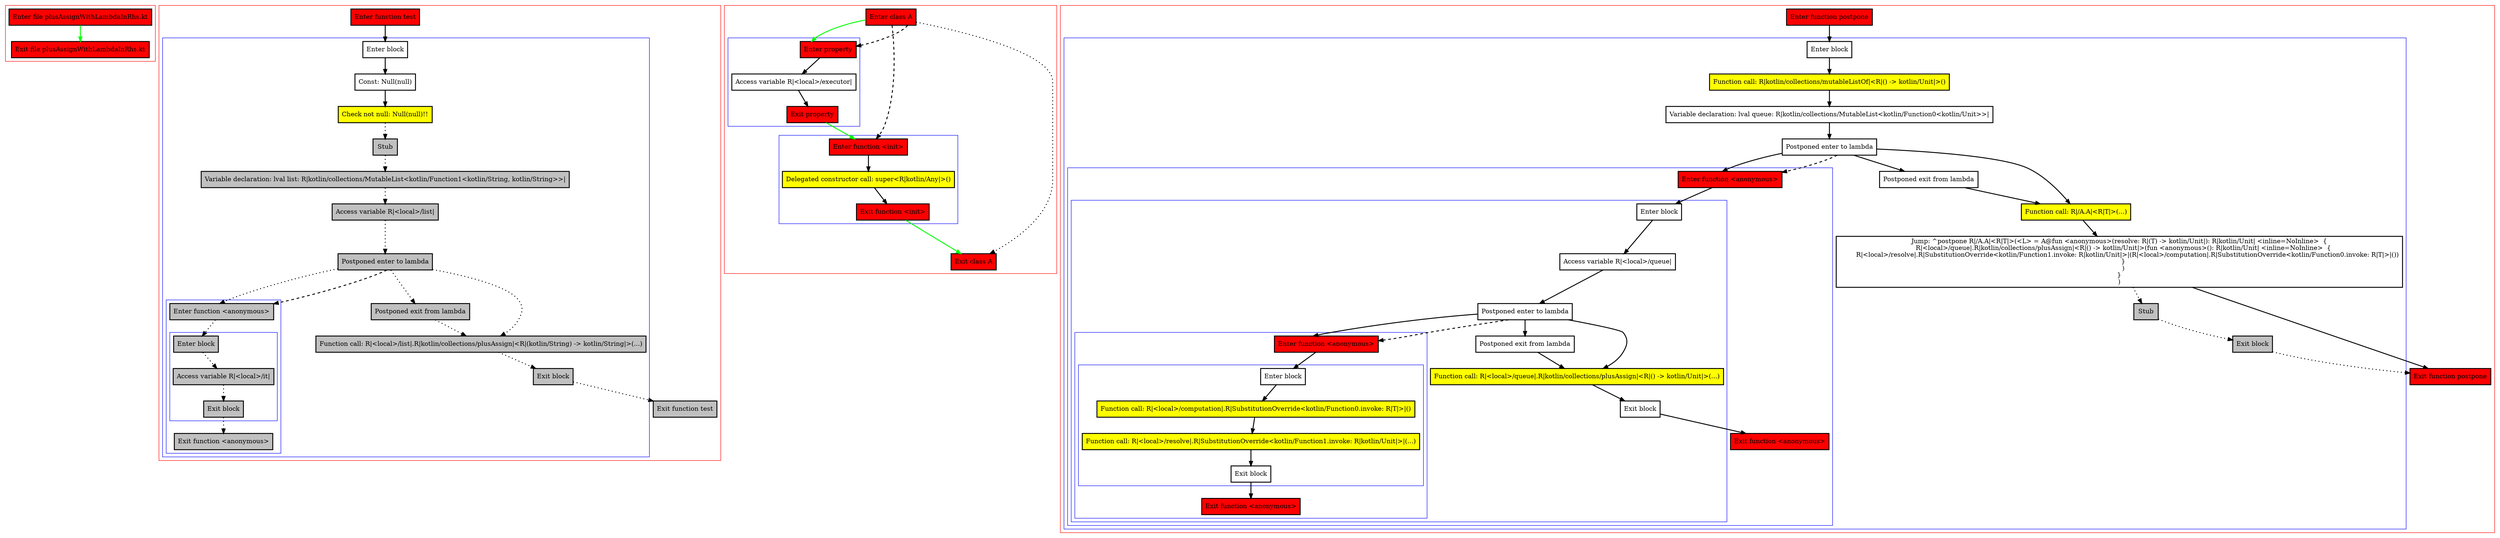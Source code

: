 digraph plusAssignWithLambdaInRhs_kt {
    graph [nodesep=3]
    node [shape=box penwidth=2]
    edge [penwidth=2]

    subgraph cluster_0 {
        color=red
        0 [label="Enter file plusAssignWithLambdaInRhs.kt" style="filled" fillcolor=red];
        1 [label="Exit file plusAssignWithLambdaInRhs.kt" style="filled" fillcolor=red];
    }
    0 -> {1} [color=green];

    subgraph cluster_1 {
        color=red
        2 [label="Enter function test" style="filled" fillcolor=red];
        subgraph cluster_2 {
            color=blue
            3 [label="Enter block"];
            4 [label="Const: Null(null)"];
            5 [label="Check not null: Null(null)!!" style="filled" fillcolor=yellow];
            6 [label="Stub" style="filled" fillcolor=gray];
            7 [label="Variable declaration: lval list: R|kotlin/collections/MutableList<kotlin/Function1<kotlin/String, kotlin/String>>|" style="filled" fillcolor=gray];
            8 [label="Access variable R|<local>/list|" style="filled" fillcolor=gray];
            9 [label="Postponed enter to lambda" style="filled" fillcolor=gray];
            subgraph cluster_3 {
                color=blue
                10 [label="Enter function <anonymous>" style="filled" fillcolor=gray];
                subgraph cluster_4 {
                    color=blue
                    11 [label="Enter block" style="filled" fillcolor=gray];
                    12 [label="Access variable R|<local>/it|" style="filled" fillcolor=gray];
                    13 [label="Exit block" style="filled" fillcolor=gray];
                }
                14 [label="Exit function <anonymous>" style="filled" fillcolor=gray];
            }
            15 [label="Postponed exit from lambda" style="filled" fillcolor=gray];
            16 [label="Function call: R|<local>/list|.R|kotlin/collections/plusAssign|<R|(kotlin/String) -> kotlin/String|>(...)" style="filled" fillcolor=gray];
            17 [label="Exit block" style="filled" fillcolor=gray];
        }
        18 [label="Exit function test" style="filled" fillcolor=gray];
    }
    2 -> {3};
    3 -> {4};
    4 -> {5};
    5 -> {6} [style=dotted];
    6 -> {7} [style=dotted];
    7 -> {8} [style=dotted];
    8 -> {9} [style=dotted];
    9 -> {10 15 16} [style=dotted];
    9 -> {10} [style=dashed];
    10 -> {11} [style=dotted];
    11 -> {12} [style=dotted];
    12 -> {13} [style=dotted];
    13 -> {14} [style=dotted];
    15 -> {16} [style=dotted];
    16 -> {17} [style=dotted];
    17 -> {18} [style=dotted];

    subgraph cluster_5 {
        color=red
        19 [label="Enter class A" style="filled" fillcolor=red];
        subgraph cluster_6 {
            color=blue
            20 [label="Enter property" style="filled" fillcolor=red];
            21 [label="Access variable R|<local>/executor|"];
            22 [label="Exit property" style="filled" fillcolor=red];
        }
        subgraph cluster_7 {
            color=blue
            23 [label="Enter function <init>" style="filled" fillcolor=red];
            24 [label="Delegated constructor call: super<R|kotlin/Any|>()" style="filled" fillcolor=yellow];
            25 [label="Exit function <init>" style="filled" fillcolor=red];
        }
        26 [label="Exit class A" style="filled" fillcolor=red];
    }
    19 -> {20} [color=green];
    19 -> {26} [style=dotted];
    19 -> {20 23} [style=dashed];
    20 -> {21};
    21 -> {22};
    22 -> {23} [color=green];
    23 -> {24};
    24 -> {25};
    25 -> {26} [color=green];

    subgraph cluster_8 {
        color=red
        27 [label="Enter function postpone" style="filled" fillcolor=red];
        subgraph cluster_9 {
            color=blue
            28 [label="Enter block"];
            29 [label="Function call: R|kotlin/collections/mutableListOf|<R|() -> kotlin/Unit|>()" style="filled" fillcolor=yellow];
            30 [label="Variable declaration: lval queue: R|kotlin/collections/MutableList<kotlin/Function0<kotlin/Unit>>|"];
            31 [label="Postponed enter to lambda"];
            subgraph cluster_10 {
                color=blue
                32 [label="Enter function <anonymous>" style="filled" fillcolor=red];
                subgraph cluster_11 {
                    color=blue
                    33 [label="Enter block"];
                    34 [label="Access variable R|<local>/queue|"];
                    35 [label="Postponed enter to lambda"];
                    subgraph cluster_12 {
                        color=blue
                        36 [label="Enter function <anonymous>" style="filled" fillcolor=red];
                        subgraph cluster_13 {
                            color=blue
                            37 [label="Enter block"];
                            38 [label="Function call: R|<local>/computation|.R|SubstitutionOverride<kotlin/Function0.invoke: R|T|>|()" style="filled" fillcolor=yellow];
                            39 [label="Function call: R|<local>/resolve|.R|SubstitutionOverride<kotlin/Function1.invoke: R|kotlin/Unit|>|(...)" style="filled" fillcolor=yellow];
                            40 [label="Exit block"];
                        }
                        41 [label="Exit function <anonymous>" style="filled" fillcolor=red];
                    }
                    42 [label="Postponed exit from lambda"];
                    43 [label="Function call: R|<local>/queue|.R|kotlin/collections/plusAssign|<R|() -> kotlin/Unit|>(...)" style="filled" fillcolor=yellow];
                    44 [label="Exit block"];
                }
                45 [label="Exit function <anonymous>" style="filled" fillcolor=red];
            }
            46 [label="Postponed exit from lambda"];
            47 [label="Function call: R|/A.A|<R|T|>(...)" style="filled" fillcolor=yellow];
            48 [label="Jump: ^postpone R|/A.A|<R|T|>(<L> = A@fun <anonymous>(resolve: R|(T) -> kotlin/Unit|): R|kotlin/Unit| <inline=NoInline>  {
    R|<local>/queue|.R|kotlin/collections/plusAssign|<R|() -> kotlin/Unit|>(fun <anonymous>(): R|kotlin/Unit| <inline=NoInline>  {
        R|<local>/resolve|.R|SubstitutionOverride<kotlin/Function1.invoke: R|kotlin/Unit|>|(R|<local>/computation|.R|SubstitutionOverride<kotlin/Function0.invoke: R|T|>|())
    }
    )
}
)"];
            49 [label="Stub" style="filled" fillcolor=gray];
            50 [label="Exit block" style="filled" fillcolor=gray];
        }
        51 [label="Exit function postpone" style="filled" fillcolor=red];
    }
    27 -> {28};
    28 -> {29};
    29 -> {30};
    30 -> {31};
    31 -> {32 46 47};
    31 -> {32} [style=dashed];
    32 -> {33};
    33 -> {34};
    34 -> {35};
    35 -> {36 42 43};
    35 -> {36} [style=dashed];
    36 -> {37};
    37 -> {38};
    38 -> {39};
    39 -> {40};
    40 -> {41};
    42 -> {43};
    43 -> {44};
    44 -> {45};
    46 -> {47};
    47 -> {48};
    48 -> {51};
    48 -> {49} [style=dotted];
    49 -> {50} [style=dotted];
    50 -> {51} [style=dotted];

}

